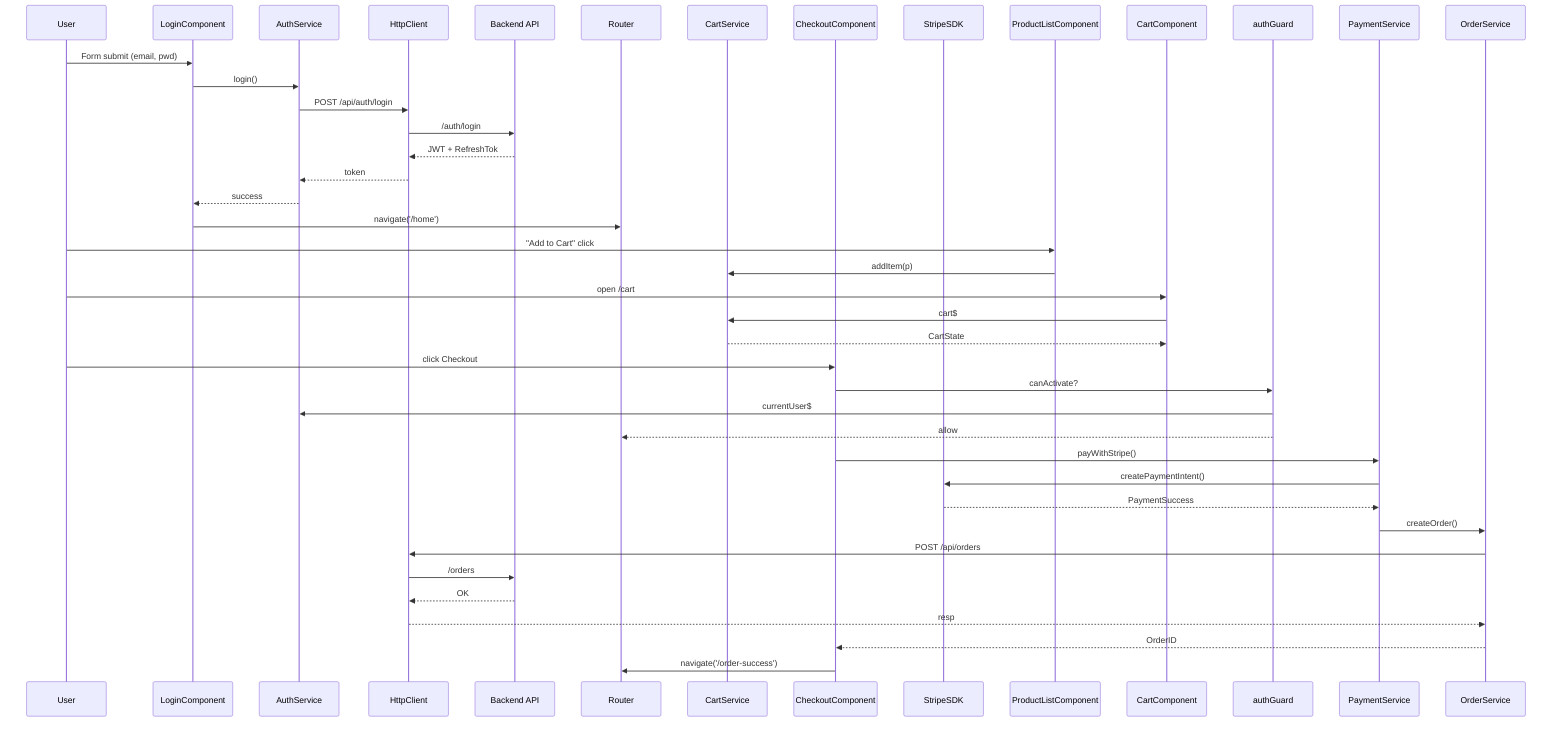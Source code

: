 sequenceDiagram
  participant User
  participant LoginComponent
  participant AuthService
  participant HttpClient
  participant API as Backend API
  participant Router
  participant CartService
  participant CheckoutComponent
  participant Stripe as StripeSDK
  
  User->>LoginComponent: Form submit (email, pwd)
  LoginComponent->>AuthService: login()
  AuthService->>HttpClient: POST /api/auth/login
  HttpClient->>API: /auth/login
  API-->>HttpClient: JWT + RefreshTok
  HttpClient-->>AuthService: token
  AuthService-->>LoginComponent: success
  LoginComponent->>Router: navigate('/home')
  
  User->>ProductListComponent: "Add to Cart" click
  ProductListComponent->>CartService: addItem(p)
  
  User->>CartComponent: open /cart
  CartComponent->>CartService: cart$
  CartService-->>CartComponent: CartState
  
  User->>CheckoutComponent: click Checkout
  CheckoutComponent->>authGuard: canActivate?
  authGuard->>AuthService: currentUser$
  authGuard-->>Router: allow
  
  CheckoutComponent->>PaymentService: payWithStripe()
  PaymentService->>Stripe: createPaymentIntent()
  Stripe-->>PaymentService: PaymentSuccess
  PaymentService->>OrderService: createOrder()
  OrderService->>HttpClient: POST /api/orders
  HttpClient->>API: /orders
  API-->>HttpClient: OK
  HttpClient-->>OrderService: resp
  OrderService-->>CheckoutComponent: OrderID
  CheckoutComponent->>Router: navigate('/order-success')